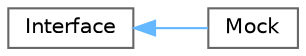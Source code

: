 digraph "Graphical Class Hierarchy"
{
 // LATEX_PDF_SIZE
  bgcolor="transparent";
  edge [fontname=Helvetica,fontsize=10,labelfontname=Helvetica,labelfontsize=10];
  node [fontname=Helvetica,fontsize=10,shape=box,height=0.2,width=0.4];
  rankdir="LR";
  Node0 [id="Node000000",label="Interface",height=0.2,width=0.4,color="grey40", fillcolor="white", style="filled",URL="$class_interface.html",tooltip=" "];
  Node0 -> Node1 [id="edge37_Node000000_Node000001",dir="back",color="steelblue1",style="solid",tooltip=" "];
  Node1 [id="Node000001",label="Mock",height=0.2,width=0.4,color="grey40", fillcolor="white", style="filled",URL="$class_mock.html",tooltip=" "];
}

